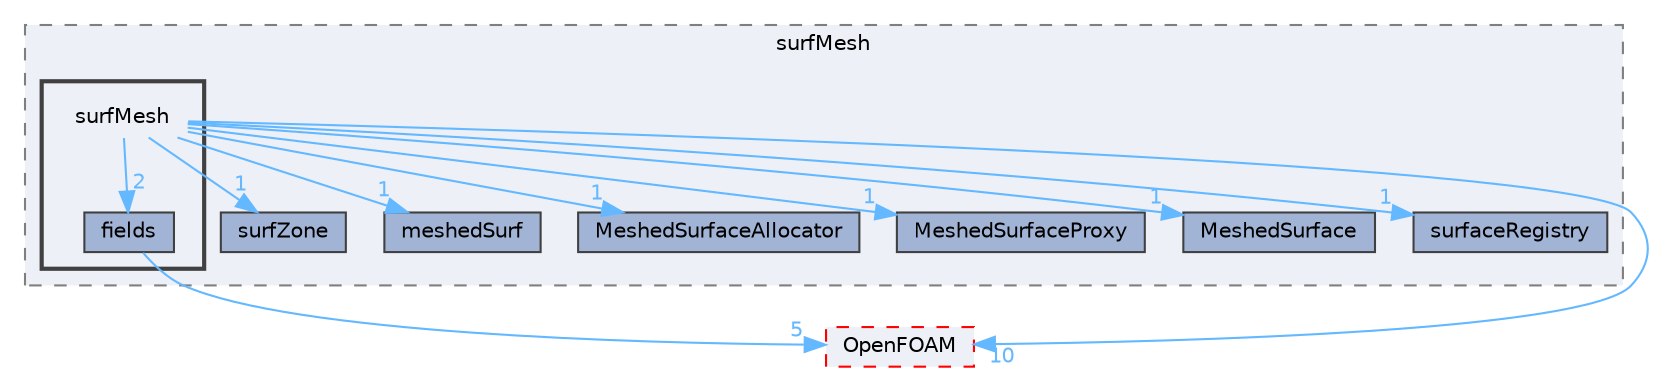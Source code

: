 digraph "src/surfMesh/surfMesh"
{
 // LATEX_PDF_SIZE
  bgcolor="transparent";
  edge [fontname=Helvetica,fontsize=10,labelfontname=Helvetica,labelfontsize=10];
  node [fontname=Helvetica,fontsize=10,shape=box,height=0.2,width=0.4];
  compound=true
  subgraph clusterdir_0a88fe22feb23ce5f078a04a1df67721 {
    graph [ bgcolor="#edf0f7", pencolor="grey50", label="surfMesh", fontname=Helvetica,fontsize=10 style="filled,dashed", URL="dir_0a88fe22feb23ce5f078a04a1df67721.html",tooltip=""]
  dir_367e2591196b309d6036c64a18218666 [label="surfZone", fillcolor="#a2b4d6", color="grey25", style="filled", URL="dir_367e2591196b309d6036c64a18218666.html",tooltip=""];
  dir_4643c365105f4b12fff6fc6d2964d662 [label="meshedSurf", fillcolor="#a2b4d6", color="grey25", style="filled", URL="dir_4643c365105f4b12fff6fc6d2964d662.html",tooltip=""];
  dir_78e15111d922aa841d464640a2e03fb6 [label="MeshedSurfaceAllocator", fillcolor="#a2b4d6", color="grey25", style="filled", URL="dir_78e15111d922aa841d464640a2e03fb6.html",tooltip=""];
  dir_b2d126e3ab79c2145c7a44de22e5f675 [label="MeshedSurfaceProxy", fillcolor="#a2b4d6", color="grey25", style="filled", URL="dir_b2d126e3ab79c2145c7a44de22e5f675.html",tooltip=""];
  dir_c7b425ce1feba157c3a628060f167f64 [label="MeshedSurface", fillcolor="#a2b4d6", color="grey25", style="filled", URL="dir_c7b425ce1feba157c3a628060f167f64.html",tooltip=""];
  dir_e937c4d5fccedcb57f275a0f18d58810 [label="surfaceRegistry", fillcolor="#a2b4d6", color="grey25", style="filled", URL="dir_e937c4d5fccedcb57f275a0f18d58810.html",tooltip=""];
  subgraph clusterdir_e8a93c077ed83521fb6f866085887369 {
    graph [ bgcolor="#edf0f7", pencolor="grey25", label="", fontname=Helvetica,fontsize=10 style="filled,bold", URL="dir_e8a93c077ed83521fb6f866085887369.html",tooltip=""]
    dir_e8a93c077ed83521fb6f866085887369 [shape=plaintext, label="surfMesh"];
  dir_9f47dcf18cd2dfd7cce0d87e8da857e6 [label="fields", fillcolor="#a2b4d6", color="grey25", style="filled", URL="dir_9f47dcf18cd2dfd7cce0d87e8da857e6.html",tooltip=""];
  }
  }
  dir_c5473ff19b20e6ec4dfe5c310b3778a8 [label="OpenFOAM", fillcolor="#edf0f7", color="red", style="filled,dashed", URL="dir_c5473ff19b20e6ec4dfe5c310b3778a8.html",tooltip=""];
  dir_e8a93c077ed83521fb6f866085887369->dir_367e2591196b309d6036c64a18218666 [headlabel="1", labeldistance=1.5 headhref="dir_003892_003893.html" href="dir_003892_003893.html" color="steelblue1" fontcolor="steelblue1"];
  dir_e8a93c077ed83521fb6f866085887369->dir_4643c365105f4b12fff6fc6d2964d662 [headlabel="1", labeldistance=1.5 headhref="dir_003892_002364.html" href="dir_003892_002364.html" color="steelblue1" fontcolor="steelblue1"];
  dir_e8a93c077ed83521fb6f866085887369->dir_78e15111d922aa841d464640a2e03fb6 [headlabel="1", labeldistance=1.5 headhref="dir_003892_002366.html" href="dir_003892_002366.html" color="steelblue1" fontcolor="steelblue1"];
  dir_e8a93c077ed83521fb6f866085887369->dir_9f47dcf18cd2dfd7cce0d87e8da857e6 [headlabel="2", labeldistance=1.5 headhref="dir_003892_001338.html" href="dir_003892_001338.html" color="steelblue1" fontcolor="steelblue1"];
  dir_e8a93c077ed83521fb6f866085887369->dir_b2d126e3ab79c2145c7a44de22e5f675 [headlabel="1", labeldistance=1.5 headhref="dir_003892_002367.html" href="dir_003892_002367.html" color="steelblue1" fontcolor="steelblue1"];
  dir_e8a93c077ed83521fb6f866085887369->dir_c5473ff19b20e6ec4dfe5c310b3778a8 [headlabel="10", labeldistance=1.5 headhref="dir_003892_002695.html" href="dir_003892_002695.html" color="steelblue1" fontcolor="steelblue1"];
  dir_e8a93c077ed83521fb6f866085887369->dir_c7b425ce1feba157c3a628060f167f64 [headlabel="1", labeldistance=1.5 headhref="dir_003892_002365.html" href="dir_003892_002365.html" color="steelblue1" fontcolor="steelblue1"];
  dir_e8a93c077ed83521fb6f866085887369->dir_e937c4d5fccedcb57f275a0f18d58810 [headlabel="1", labeldistance=1.5 headhref="dir_003892_003871.html" href="dir_003892_003871.html" color="steelblue1" fontcolor="steelblue1"];
  dir_9f47dcf18cd2dfd7cce0d87e8da857e6->dir_c5473ff19b20e6ec4dfe5c310b3778a8 [headlabel="5", labeldistance=1.5 headhref="dir_001338_002695.html" href="dir_001338_002695.html" color="steelblue1" fontcolor="steelblue1"];
}
